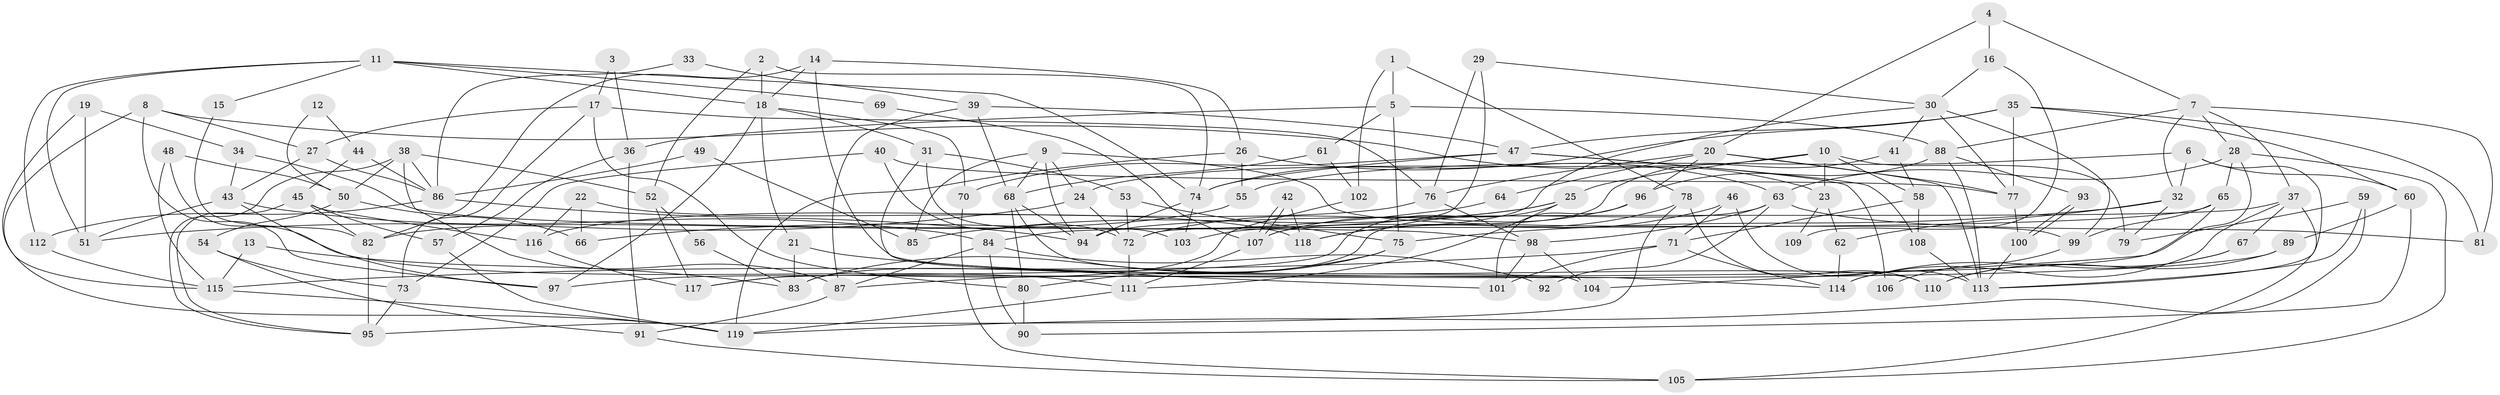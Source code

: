 // Generated by graph-tools (version 1.1) at 2025/50/03/09/25 03:50:01]
// undirected, 119 vertices, 238 edges
graph export_dot {
graph [start="1"]
  node [color=gray90,style=filled];
  1;
  2;
  3;
  4;
  5;
  6;
  7;
  8;
  9;
  10;
  11;
  12;
  13;
  14;
  15;
  16;
  17;
  18;
  19;
  20;
  21;
  22;
  23;
  24;
  25;
  26;
  27;
  28;
  29;
  30;
  31;
  32;
  33;
  34;
  35;
  36;
  37;
  38;
  39;
  40;
  41;
  42;
  43;
  44;
  45;
  46;
  47;
  48;
  49;
  50;
  51;
  52;
  53;
  54;
  55;
  56;
  57;
  58;
  59;
  60;
  61;
  62;
  63;
  64;
  65;
  66;
  67;
  68;
  69;
  70;
  71;
  72;
  73;
  74;
  75;
  76;
  77;
  78;
  79;
  80;
  81;
  82;
  83;
  84;
  85;
  86;
  87;
  88;
  89;
  90;
  91;
  92;
  93;
  94;
  95;
  96;
  97;
  98;
  99;
  100;
  101;
  102;
  103;
  104;
  105;
  106;
  107;
  108;
  109;
  110;
  111;
  112;
  113;
  114;
  115;
  116;
  117;
  118;
  119;
  1 -- 102;
  1 -- 5;
  1 -- 78;
  2 -- 18;
  2 -- 74;
  2 -- 52;
  3 -- 17;
  3 -- 36;
  4 -- 7;
  4 -- 20;
  4 -- 16;
  5 -- 36;
  5 -- 75;
  5 -- 61;
  5 -- 88;
  6 -- 32;
  6 -- 113;
  6 -- 55;
  6 -- 60;
  7 -- 37;
  7 -- 88;
  7 -- 28;
  7 -- 32;
  7 -- 81;
  8 -- 27;
  8 -- 119;
  8 -- 23;
  8 -- 97;
  9 -- 94;
  9 -- 24;
  9 -- 68;
  9 -- 85;
  9 -- 99;
  10 -- 24;
  10 -- 79;
  10 -- 23;
  10 -- 25;
  10 -- 58;
  11 -- 18;
  11 -- 74;
  11 -- 15;
  11 -- 51;
  11 -- 69;
  11 -- 112;
  12 -- 44;
  12 -- 50;
  13 -- 115;
  13 -- 83;
  14 -- 26;
  14 -- 18;
  14 -- 82;
  14 -- 114;
  15 -- 82;
  16 -- 30;
  16 -- 109;
  17 -- 80;
  17 -- 73;
  17 -- 27;
  17 -- 76;
  18 -- 97;
  18 -- 21;
  18 -- 31;
  18 -- 70;
  19 -- 34;
  19 -- 115;
  19 -- 51;
  20 -- 76;
  20 -- 77;
  20 -- 64;
  20 -- 96;
  20 -- 113;
  21 -- 83;
  21 -- 101;
  22 -- 118;
  22 -- 116;
  22 -- 66;
  23 -- 62;
  23 -- 109;
  24 -- 51;
  24 -- 72;
  25 -- 111;
  25 -- 72;
  25 -- 85;
  25 -- 117;
  26 -- 119;
  26 -- 55;
  26 -- 63;
  27 -- 43;
  27 -- 86;
  28 -- 63;
  28 -- 65;
  28 -- 87;
  28 -- 105;
  29 -- 72;
  29 -- 30;
  29 -- 76;
  30 -- 41;
  30 -- 77;
  30 -- 99;
  30 -- 103;
  31 -- 103;
  31 -- 53;
  31 -- 104;
  32 -- 62;
  32 -- 75;
  32 -- 79;
  33 -- 86;
  33 -- 39;
  34 -- 98;
  34 -- 43;
  35 -- 81;
  35 -- 60;
  35 -- 47;
  35 -- 74;
  35 -- 77;
  36 -- 91;
  36 -- 57;
  37 -- 94;
  37 -- 67;
  37 -- 105;
  37 -- 114;
  38 -- 52;
  38 -- 86;
  38 -- 50;
  38 -- 87;
  38 -- 95;
  39 -- 47;
  39 -- 87;
  39 -- 68;
  40 -- 77;
  40 -- 72;
  40 -- 73;
  41 -- 58;
  41 -- 107;
  42 -- 107;
  42 -- 107;
  42 -- 118;
  43 -- 84;
  43 -- 51;
  43 -- 97;
  44 -- 45;
  44 -- 86;
  45 -- 95;
  45 -- 82;
  45 -- 57;
  45 -- 116;
  46 -- 71;
  46 -- 113;
  46 -- 118;
  47 -- 70;
  47 -- 74;
  47 -- 106;
  47 -- 108;
  48 -- 115;
  48 -- 111;
  48 -- 50;
  49 -- 86;
  49 -- 85;
  50 -- 54;
  50 -- 66;
  52 -- 117;
  52 -- 56;
  53 -- 75;
  53 -- 72;
  54 -- 91;
  54 -- 73;
  55 -- 82;
  56 -- 83;
  57 -- 119;
  58 -- 108;
  58 -- 71;
  59 -- 119;
  59 -- 113;
  59 -- 79;
  60 -- 89;
  60 -- 90;
  61 -- 68;
  61 -- 102;
  62 -- 114;
  63 -- 98;
  63 -- 81;
  63 -- 83;
  63 -- 92;
  64 -- 66;
  65 -- 99;
  65 -- 84;
  65 -- 104;
  67 -- 110;
  67 -- 114;
  68 -- 80;
  68 -- 94;
  68 -- 110;
  69 -- 107;
  70 -- 105;
  71 -- 114;
  71 -- 101;
  71 -- 115;
  72 -- 111;
  73 -- 95;
  74 -- 94;
  74 -- 103;
  75 -- 80;
  75 -- 83;
  76 -- 98;
  76 -- 116;
  77 -- 100;
  78 -- 95;
  78 -- 110;
  78 -- 118;
  80 -- 90;
  82 -- 95;
  84 -- 87;
  84 -- 90;
  84 -- 92;
  86 -- 94;
  86 -- 112;
  87 -- 91;
  88 -- 96;
  88 -- 93;
  88 -- 113;
  89 -- 110;
  89 -- 97;
  91 -- 105;
  93 -- 100;
  93 -- 100;
  96 -- 101;
  96 -- 107;
  98 -- 104;
  98 -- 101;
  99 -- 106;
  100 -- 113;
  102 -- 117;
  107 -- 111;
  108 -- 113;
  111 -- 119;
  112 -- 115;
  115 -- 119;
  116 -- 117;
}
